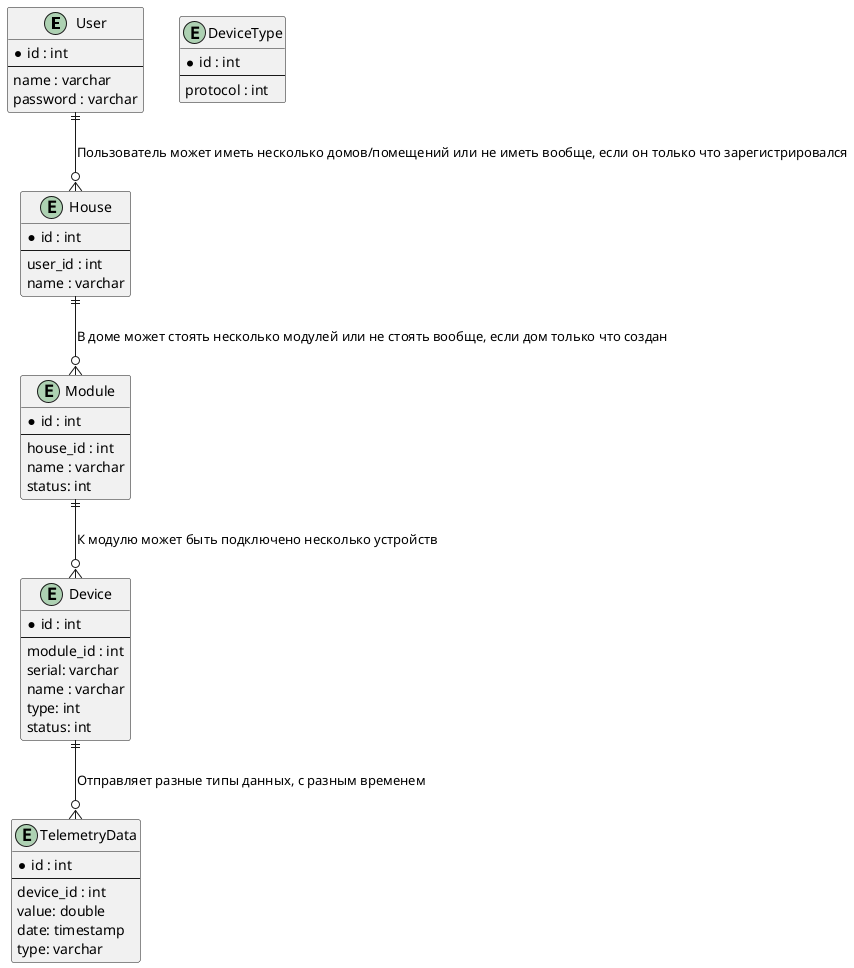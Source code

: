 @startuml ER-Diagramm
entity User {
    * id : int
    --
    name : varchar
    password : varchar
}

entity House {
    * id : int
    --
    user_id : int
    name : varchar
}

entity Module {
    * id : int
    --
    house_id : int
    name : varchar
    status: int
}

entity Device {
    * id : int
    --
    module_id : int
    serial: varchar
    name : varchar
    type: int
    status: int
}

entity DeviceType {
    * id : int
    --
    protocol : int
}

entity TelemetryData {
    * id : int
    --
    device_id : int
    value: double
    date: timestamp
    type: varchar
}

User ||--o{ House : "Пользователь может иметь несколько домов/помещений или не иметь вообще, если он только что зарегистрировался"
House ||--o{ Module : "В доме может стоять несколько модулей или не стоять вообще, если дом только что создан"
Module ||--o{ Device : "К модулю может быть подключено несколько устройств"
Device ||--o{ TelemetryData : "Отправляет разные типы данных, с разным временем"

@enduml